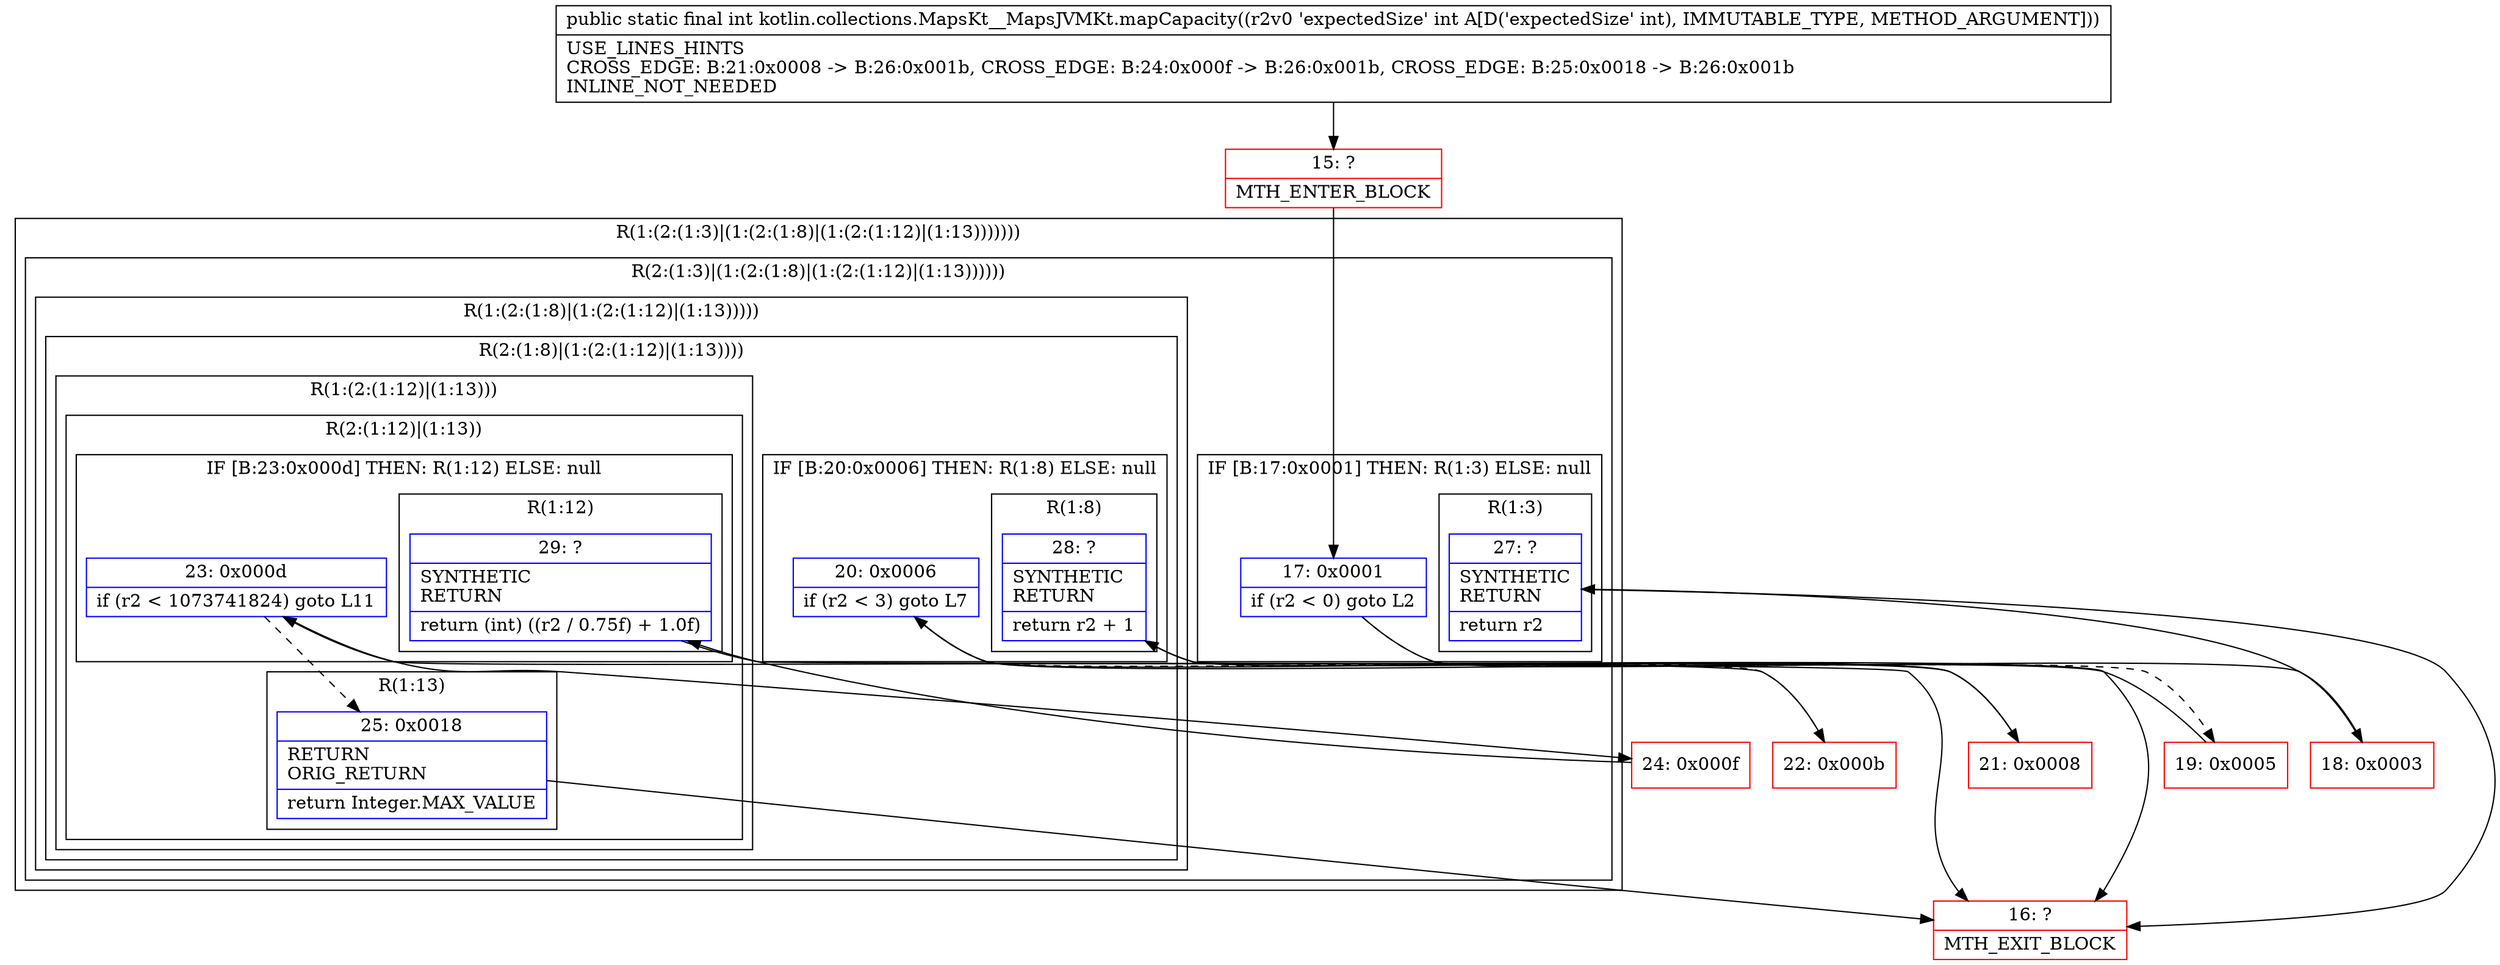 digraph "CFG forkotlin.collections.MapsKt__MapsJVMKt.mapCapacity(I)I" {
subgraph cluster_Region_1319356610 {
label = "R(1:(2:(1:3)|(1:(2:(1:8)|(1:(2:(1:12)|(1:13)))))))";
node [shape=record,color=blue];
subgraph cluster_Region_357292325 {
label = "R(2:(1:3)|(1:(2:(1:8)|(1:(2:(1:12)|(1:13))))))";
node [shape=record,color=blue];
subgraph cluster_IfRegion_1904792518 {
label = "IF [B:17:0x0001] THEN: R(1:3) ELSE: null";
node [shape=record,color=blue];
Node_17 [shape=record,label="{17\:\ 0x0001|if (r2 \< 0) goto L2\l}"];
subgraph cluster_Region_1559801076 {
label = "R(1:3)";
node [shape=record,color=blue];
Node_27 [shape=record,label="{27\:\ ?|SYNTHETIC\lRETURN\l|return r2\l}"];
}
}
subgraph cluster_Region_206412401 {
label = "R(1:(2:(1:8)|(1:(2:(1:12)|(1:13)))))";
node [shape=record,color=blue];
subgraph cluster_Region_1191503916 {
label = "R(2:(1:8)|(1:(2:(1:12)|(1:13))))";
node [shape=record,color=blue];
subgraph cluster_IfRegion_1881474537 {
label = "IF [B:20:0x0006] THEN: R(1:8) ELSE: null";
node [shape=record,color=blue];
Node_20 [shape=record,label="{20\:\ 0x0006|if (r2 \< 3) goto L7\l}"];
subgraph cluster_Region_1763936277 {
label = "R(1:8)";
node [shape=record,color=blue];
Node_28 [shape=record,label="{28\:\ ?|SYNTHETIC\lRETURN\l|return r2 + 1\l}"];
}
}
subgraph cluster_Region_165480786 {
label = "R(1:(2:(1:12)|(1:13)))";
node [shape=record,color=blue];
subgraph cluster_Region_1769522637 {
label = "R(2:(1:12)|(1:13))";
node [shape=record,color=blue];
subgraph cluster_IfRegion_833265478 {
label = "IF [B:23:0x000d] THEN: R(1:12) ELSE: null";
node [shape=record,color=blue];
Node_23 [shape=record,label="{23\:\ 0x000d|if (r2 \< 1073741824) goto L11\l}"];
subgraph cluster_Region_1153227334 {
label = "R(1:12)";
node [shape=record,color=blue];
Node_29 [shape=record,label="{29\:\ ?|SYNTHETIC\lRETURN\l|return (int) ((r2 \/ 0.75f) + 1.0f)\l}"];
}
}
subgraph cluster_Region_634051610 {
label = "R(1:13)";
node [shape=record,color=blue];
Node_25 [shape=record,label="{25\:\ 0x0018|RETURN\lORIG_RETURN\l|return Integer.MAX_VALUE\l}"];
}
}
}
}
}
}
}
Node_15 [shape=record,color=red,label="{15\:\ ?|MTH_ENTER_BLOCK\l}"];
Node_18 [shape=record,color=red,label="{18\:\ 0x0003}"];
Node_16 [shape=record,color=red,label="{16\:\ ?|MTH_EXIT_BLOCK\l}"];
Node_19 [shape=record,color=red,label="{19\:\ 0x0005}"];
Node_21 [shape=record,color=red,label="{21\:\ 0x0008}"];
Node_22 [shape=record,color=red,label="{22\:\ 0x000b}"];
Node_24 [shape=record,color=red,label="{24\:\ 0x000f}"];
MethodNode[shape=record,label="{public static final int kotlin.collections.MapsKt__MapsJVMKt.mapCapacity((r2v0 'expectedSize' int A[D('expectedSize' int), IMMUTABLE_TYPE, METHOD_ARGUMENT]))  | USE_LINES_HINTS\lCROSS_EDGE: B:21:0x0008 \-\> B:26:0x001b, CROSS_EDGE: B:24:0x000f \-\> B:26:0x001b, CROSS_EDGE: B:25:0x0018 \-\> B:26:0x001b\lINLINE_NOT_NEEDED\l}"];
MethodNode -> Node_15;Node_17 -> Node_18;
Node_17 -> Node_19[style=dashed];
Node_27 -> Node_16;
Node_20 -> Node_21;
Node_20 -> Node_22[style=dashed];
Node_28 -> Node_16;
Node_23 -> Node_24;
Node_23 -> Node_25[style=dashed];
Node_29 -> Node_16;
Node_25 -> Node_16;
Node_15 -> Node_17;
Node_18 -> Node_27;
Node_19 -> Node_20;
Node_21 -> Node_28;
Node_22 -> Node_23;
Node_24 -> Node_29;
}

